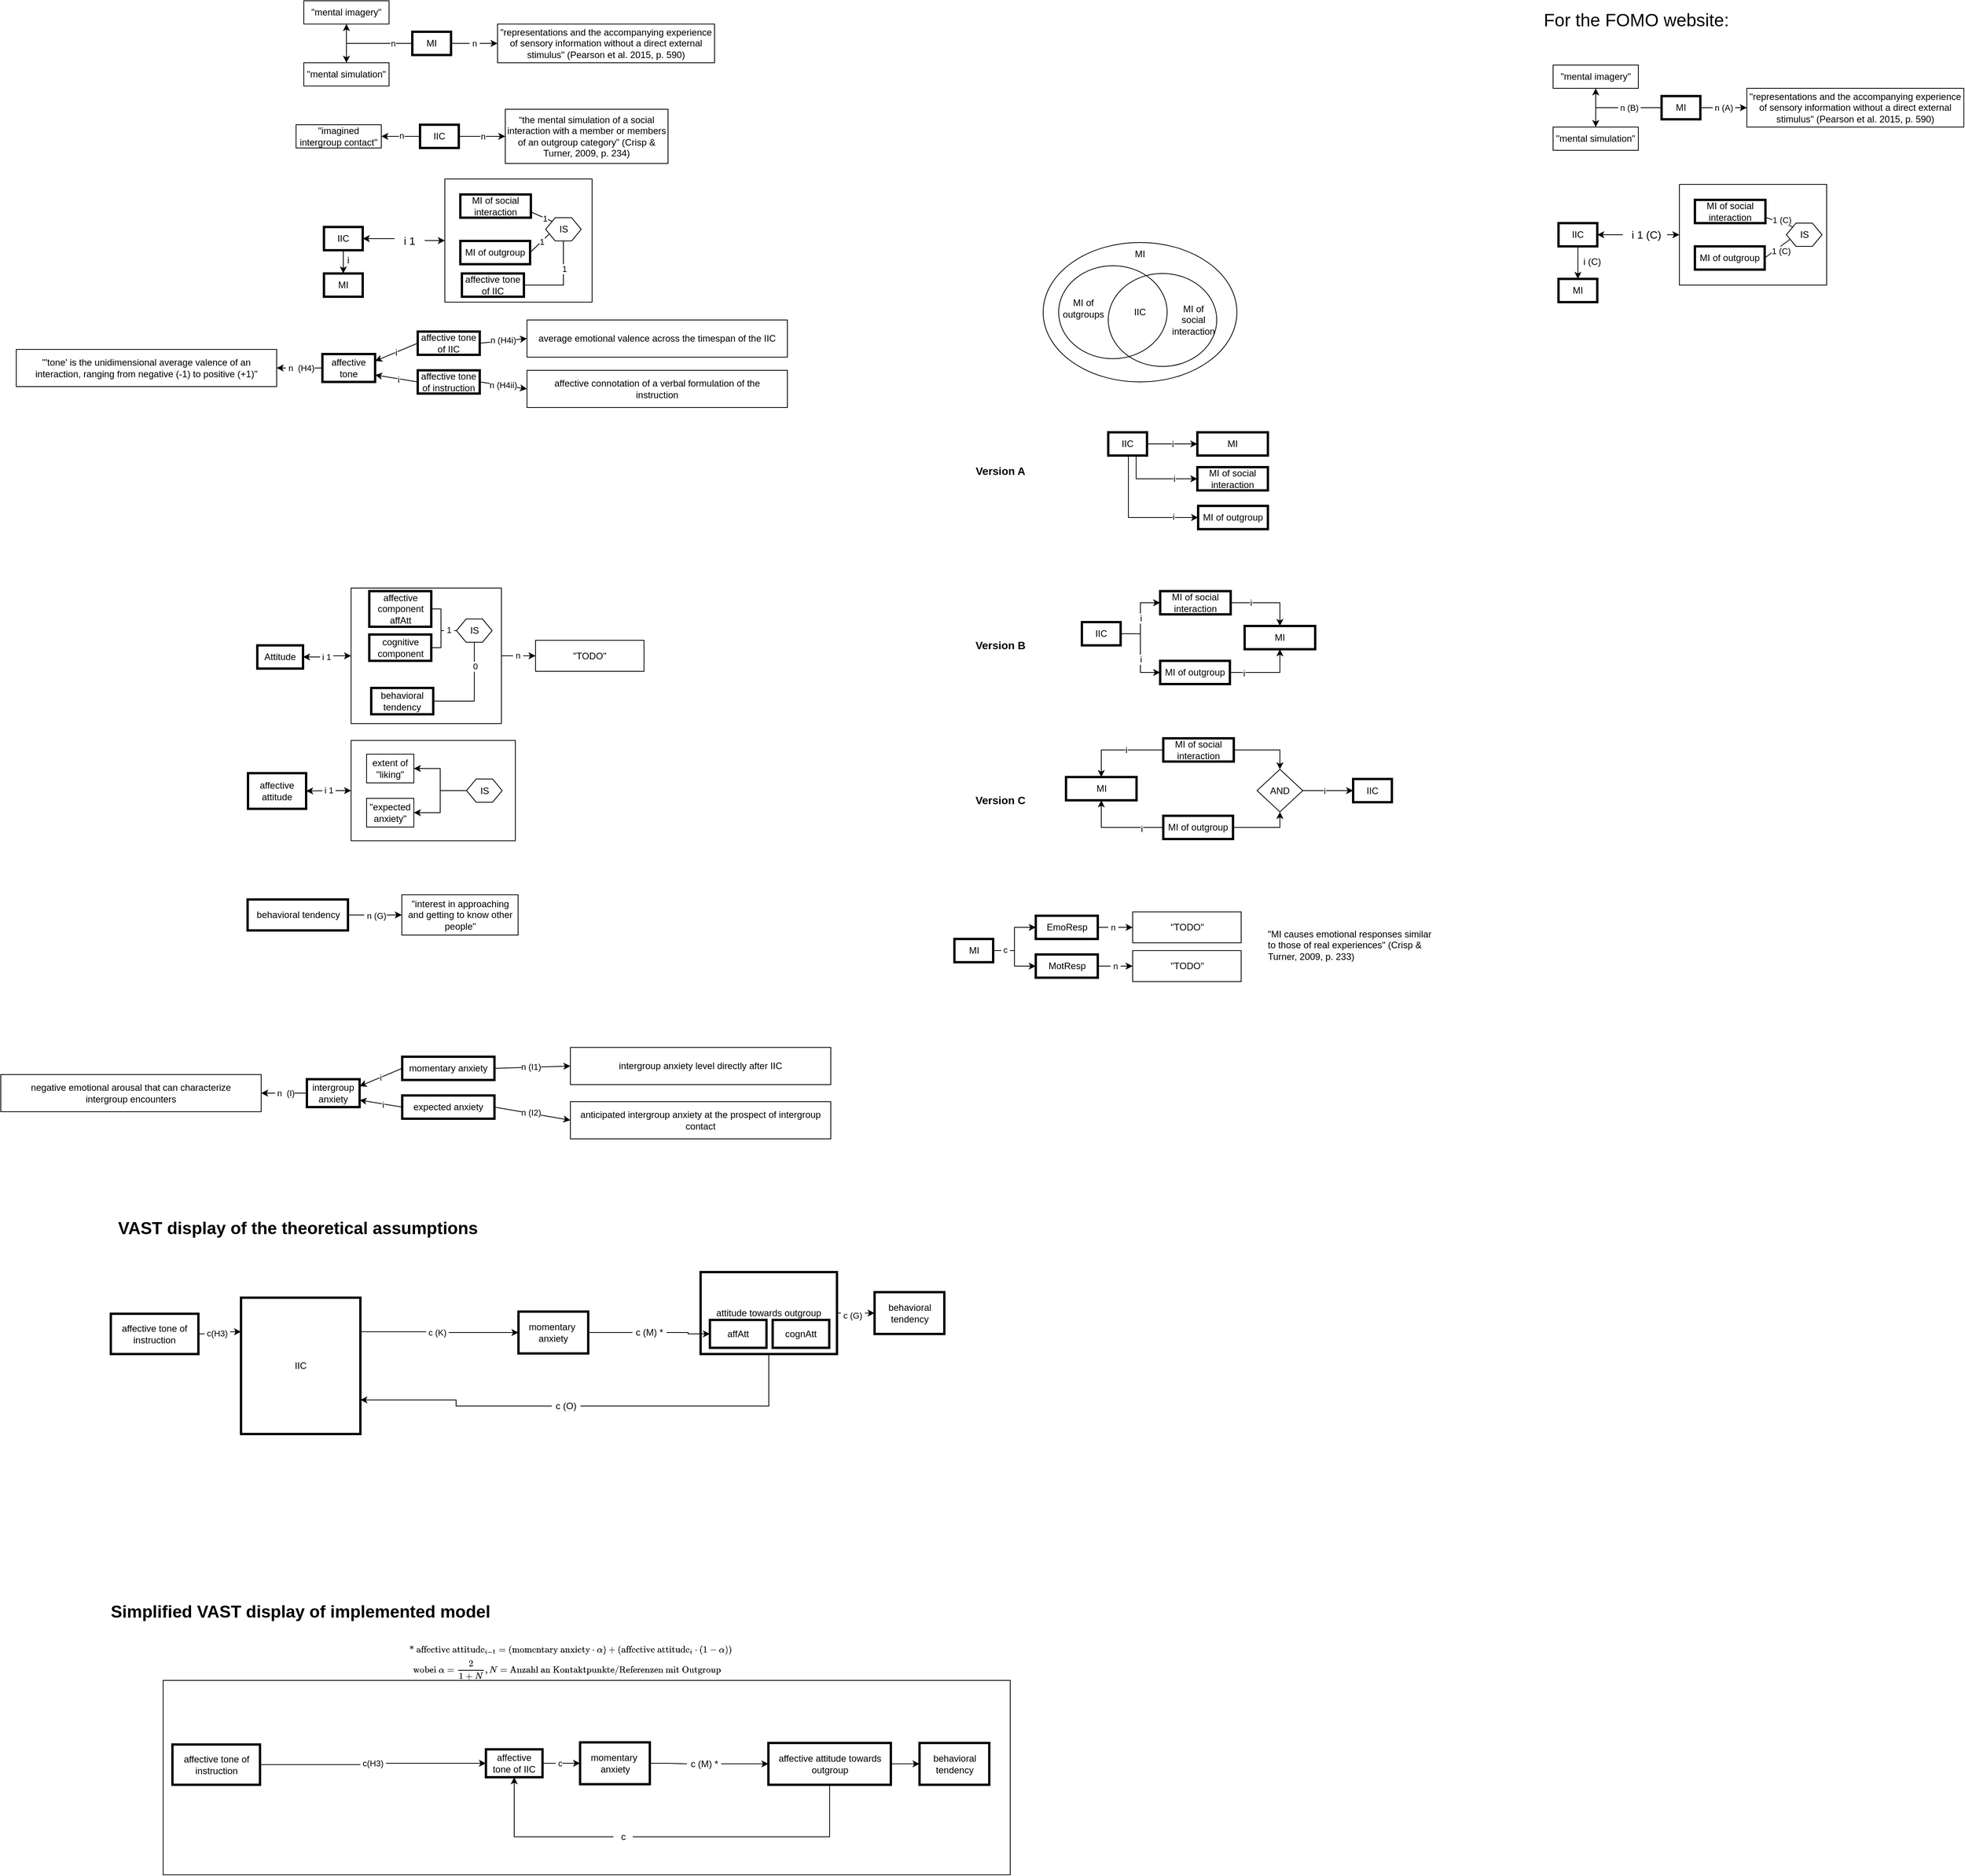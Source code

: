 <mxfile version="23.0.1" type="github">
  <diagram name="Seite-1" id="5yZLBT5A5RAoVS_Xg-lV">
    <mxGraphModel dx="2125" dy="618" grid="0" gridSize="10" guides="1" tooltips="1" connect="1" arrows="1" fold="1" page="1" pageScale="1" pageWidth="827" pageHeight="1169" math="1" shadow="0">
      <root>
        <mxCell id="0" />
        <mxCell id="1" parent="0" />
        <mxCell id="k0RPa9TTd6g5XIO5WT---29" value="IIC" style="rounded=0;whiteSpace=wrap;html=1;strokeWidth=3;" vertex="1" parent="1">
          <mxGeometry x="15" y="1712" width="154" height="176" as="geometry" />
        </mxCell>
        <mxCell id="U7w9YXxzY0TWjTic5yac-33" style="edgeStyle=orthogonalEdgeStyle;rounded=0;orthogonalLoop=1;jettySize=auto;html=1;startArrow=classic;startFill=1;" parent="1" source="U7w9YXxzY0TWjTic5yac-24" target="U7w9YXxzY0TWjTic5yac-34" edge="1">
          <mxGeometry relative="1" as="geometry">
            <mxPoint x="100" y="883.0" as="targetPoint" />
          </mxGeometry>
        </mxCell>
        <mxCell id="U7w9YXxzY0TWjTic5yac-36" value="&amp;nbsp;i 1&amp;nbsp;" style="edgeLabel;html=1;align=center;verticalAlign=middle;resizable=0;points=[];" parent="U7w9YXxzY0TWjTic5yac-33" vertex="1" connectable="0">
          <mxGeometry x="0.002" y="-1" relative="1" as="geometry">
            <mxPoint as="offset" />
          </mxGeometry>
        </mxCell>
        <mxCell id="U7w9YXxzY0TWjTic5yac-37" style="edgeStyle=orthogonalEdgeStyle;rounded=0;orthogonalLoop=1;jettySize=auto;html=1;" parent="1" source="U7w9YXxzY0TWjTic5yac-24" target="U7w9YXxzY0TWjTic5yac-21" edge="1">
          <mxGeometry relative="1" as="geometry" />
        </mxCell>
        <mxCell id="U7w9YXxzY0TWjTic5yac-38" value="&amp;nbsp;n&amp;nbsp;" style="edgeLabel;html=1;align=center;verticalAlign=middle;resizable=0;points=[];" parent="U7w9YXxzY0TWjTic5yac-37" vertex="1" connectable="0">
          <mxGeometry x="-0.078" y="1" relative="1" as="geometry">
            <mxPoint as="offset" />
          </mxGeometry>
        </mxCell>
        <mxCell id="U7w9YXxzY0TWjTic5yac-24" value="" style="rounded=0;whiteSpace=wrap;html=1;" parent="1" vertex="1">
          <mxGeometry x="157" y="796" width="194" height="175" as="geometry" />
        </mxCell>
        <mxCell id="WUrqiauPszfEcTlT8KK8-7" value="" style="rounded=0;whiteSpace=wrap;html=1;" parent="1" vertex="1">
          <mxGeometry x="278" y="268" width="190" height="159" as="geometry" />
        </mxCell>
        <mxCell id="HkP_gd-xjNYq4AOfFM9T-7" style="edgeStyle=orthogonalEdgeStyle;rounded=0;orthogonalLoop=1;jettySize=auto;html=1;" parent="1" source="HkP_gd-xjNYq4AOfFM9T-1" target="HkP_gd-xjNYq4AOfFM9T-5" edge="1">
          <mxGeometry relative="1" as="geometry" />
        </mxCell>
        <mxCell id="HkP_gd-xjNYq4AOfFM9T-8" style="edgeStyle=orthogonalEdgeStyle;rounded=0;orthogonalLoop=1;jettySize=auto;html=1;" parent="1" source="HkP_gd-xjNYq4AOfFM9T-1" target="HkP_gd-xjNYq4AOfFM9T-2" edge="1">
          <mxGeometry relative="1" as="geometry" />
        </mxCell>
        <mxCell id="HkP_gd-xjNYq4AOfFM9T-9" value="n" style="edgeLabel;html=1;align=center;verticalAlign=middle;resizable=0;points=[];" parent="HkP_gd-xjNYq4AOfFM9T-8" vertex="1" connectable="0">
          <mxGeometry x="-0.545" relative="1" as="geometry">
            <mxPoint as="offset" />
          </mxGeometry>
        </mxCell>
        <mxCell id="b0rjAcDf9z5aJyuMgeFr-4" style="edgeStyle=orthogonalEdgeStyle;rounded=0;orthogonalLoop=1;jettySize=auto;html=1;" parent="1" source="HkP_gd-xjNYq4AOfFM9T-1" target="HkP_gd-xjNYq4AOfFM9T-10" edge="1">
          <mxGeometry relative="1" as="geometry" />
        </mxCell>
        <mxCell id="b0rjAcDf9z5aJyuMgeFr-5" value="&amp;nbsp;n&amp;nbsp;" style="edgeLabel;html=1;align=center;verticalAlign=middle;resizable=0;points=[];" parent="b0rjAcDf9z5aJyuMgeFr-4" vertex="1" connectable="0">
          <mxGeometry x="-0.001" relative="1" as="geometry">
            <mxPoint as="offset" />
          </mxGeometry>
        </mxCell>
        <mxCell id="HkP_gd-xjNYq4AOfFM9T-1" value="MI" style="rounded=0;whiteSpace=wrap;html=1;strokeWidth=3;" parent="1" vertex="1">
          <mxGeometry x="236" y="78" width="50" height="30" as="geometry" />
        </mxCell>
        <mxCell id="HkP_gd-xjNYq4AOfFM9T-2" value="&quot;mental imagery&quot;" style="rounded=0;whiteSpace=wrap;html=1;" parent="1" vertex="1">
          <mxGeometry x="96" y="38" width="110" height="30" as="geometry" />
        </mxCell>
        <mxCell id="HkP_gd-xjNYq4AOfFM9T-5" value="&quot;mental simulation&quot;" style="rounded=0;whiteSpace=wrap;html=1;" parent="1" vertex="1">
          <mxGeometry x="96" y="118" width="110" height="30" as="geometry" />
        </mxCell>
        <mxCell id="HkP_gd-xjNYq4AOfFM9T-10" value="&quot;representations and the accompanying experience of sensory information without a direct external stimulus&quot; (Pearson et al. 2015, p. 590)" style="rounded=0;whiteSpace=wrap;html=1;" parent="1" vertex="1">
          <mxGeometry x="346" y="68" width="280" height="50" as="geometry" />
        </mxCell>
        <mxCell id="HkP_gd-xjNYq4AOfFM9T-13" style="edgeStyle=orthogonalEdgeStyle;rounded=0;orthogonalLoop=1;jettySize=auto;html=1;" parent="1" source="HkP_gd-xjNYq4AOfFM9T-11" target="HkP_gd-xjNYq4AOfFM9T-12" edge="1">
          <mxGeometry relative="1" as="geometry" />
        </mxCell>
        <mxCell id="HkP_gd-xjNYq4AOfFM9T-14" value="n" style="edgeLabel;html=1;align=center;verticalAlign=middle;resizable=0;points=[];" parent="HkP_gd-xjNYq4AOfFM9T-13" vertex="1" connectable="0">
          <mxGeometry x="0.033" relative="1" as="geometry">
            <mxPoint as="offset" />
          </mxGeometry>
        </mxCell>
        <mxCell id="HkP_gd-xjNYq4AOfFM9T-16" style="edgeStyle=orthogonalEdgeStyle;rounded=0;orthogonalLoop=1;jettySize=auto;html=1;" parent="1" source="HkP_gd-xjNYq4AOfFM9T-11" target="HkP_gd-xjNYq4AOfFM9T-15" edge="1">
          <mxGeometry relative="1" as="geometry" />
        </mxCell>
        <mxCell id="HkP_gd-xjNYq4AOfFM9T-17" value="n" style="edgeLabel;html=1;align=center;verticalAlign=middle;resizable=0;points=[];" parent="HkP_gd-xjNYq4AOfFM9T-16" vertex="1" connectable="0">
          <mxGeometry x="-0.05" y="-1" relative="1" as="geometry">
            <mxPoint as="offset" />
          </mxGeometry>
        </mxCell>
        <mxCell id="HkP_gd-xjNYq4AOfFM9T-11" value="IIC" style="rounded=0;whiteSpace=wrap;html=1;strokeWidth=3;" parent="1" vertex="1">
          <mxGeometry x="246" y="198" width="50" height="30" as="geometry" />
        </mxCell>
        <mxCell id="HkP_gd-xjNYq4AOfFM9T-12" value="“the mental simulation of a social interaction with a member or members of an outgroup category” (Crisp &amp;amp; Turner, 2009, p. 234)" style="rounded=0;whiteSpace=wrap;html=1;" parent="1" vertex="1">
          <mxGeometry x="356" y="178" width="210" height="70" as="geometry" />
        </mxCell>
        <mxCell id="HkP_gd-xjNYq4AOfFM9T-15" value="&quot;imagined intergroup contact&quot;" style="rounded=0;whiteSpace=wrap;html=1;" parent="1" vertex="1">
          <mxGeometry x="86" y="198" width="110" height="30" as="geometry" />
        </mxCell>
        <mxCell id="HkP_gd-xjNYq4AOfFM9T-21" value="" style="ellipse;whiteSpace=wrap;html=1;" parent="1" vertex="1">
          <mxGeometry x="1050" y="350" width="250" height="180" as="geometry" />
        </mxCell>
        <mxCell id="HkP_gd-xjNYq4AOfFM9T-22" value="" style="ellipse;whiteSpace=wrap;html=1;fillColor=none;" parent="1" vertex="1">
          <mxGeometry x="1070" y="380" width="140" height="120" as="geometry" />
        </mxCell>
        <mxCell id="HkP_gd-xjNYq4AOfFM9T-23" value="" style="ellipse;whiteSpace=wrap;html=1;fillColor=none;" parent="1" vertex="1">
          <mxGeometry x="1134" y="390" width="140" height="120" as="geometry" />
        </mxCell>
        <mxCell id="HkP_gd-xjNYq4AOfFM9T-24" value="MI" style="text;html=1;strokeColor=none;fillColor=none;align=center;verticalAlign=middle;whiteSpace=wrap;rounded=0;" parent="1" vertex="1">
          <mxGeometry x="1145" y="350" width="60" height="30" as="geometry" />
        </mxCell>
        <mxCell id="HkP_gd-xjNYq4AOfFM9T-25" value="MI of social interaction" style="text;html=1;strokeColor=none;fillColor=none;align=center;verticalAlign=middle;whiteSpace=wrap;rounded=0;" parent="1" vertex="1">
          <mxGeometry x="1214" y="435" width="60" height="30" as="geometry" />
        </mxCell>
        <mxCell id="HkP_gd-xjNYq4AOfFM9T-26" value="MI of outgroups" style="text;html=1;strokeColor=none;fillColor=none;align=center;verticalAlign=middle;whiteSpace=wrap;rounded=0;" parent="1" vertex="1">
          <mxGeometry x="1070" y="420" width="64" height="30" as="geometry" />
        </mxCell>
        <mxCell id="HkP_gd-xjNYq4AOfFM9T-27" value="IIC" style="text;html=1;strokeColor=none;fillColor=none;align=center;verticalAlign=middle;whiteSpace=wrap;rounded=0;" parent="1" vertex="1">
          <mxGeometry x="1145" y="425" width="60" height="30" as="geometry" />
        </mxCell>
        <mxCell id="HkP_gd-xjNYq4AOfFM9T-28" value="MI" style="rounded=0;whiteSpace=wrap;html=1;strokeWidth=3;" parent="1" vertex="1">
          <mxGeometry x="1249" y="595" width="91" height="30" as="geometry" />
        </mxCell>
        <mxCell id="HkP_gd-xjNYq4AOfFM9T-30" value="i" style="edgeStyle=orthogonalEdgeStyle;rounded=0;orthogonalLoop=1;jettySize=auto;html=1;" parent="1" source="HkP_gd-xjNYq4AOfFM9T-29" target="HkP_gd-xjNYq4AOfFM9T-28" edge="1">
          <mxGeometry relative="1" as="geometry" />
        </mxCell>
        <mxCell id="HkP_gd-xjNYq4AOfFM9T-33" style="edgeStyle=orthogonalEdgeStyle;rounded=0;orthogonalLoop=1;jettySize=auto;html=1;entryX=0;entryY=0.5;entryDx=0;entryDy=0;" parent="1" source="HkP_gd-xjNYq4AOfFM9T-29" target="HkP_gd-xjNYq4AOfFM9T-31" edge="1">
          <mxGeometry relative="1" as="geometry">
            <Array as="points">
              <mxPoint x="1170" y="655" />
            </Array>
          </mxGeometry>
        </mxCell>
        <mxCell id="HkP_gd-xjNYq4AOfFM9T-35" value="i" style="edgeLabel;html=1;align=center;verticalAlign=middle;resizable=0;points=[];" parent="HkP_gd-xjNYq4AOfFM9T-33" vertex="1" connectable="0">
          <mxGeometry x="0.45" relative="1" as="geometry">
            <mxPoint as="offset" />
          </mxGeometry>
        </mxCell>
        <mxCell id="HkP_gd-xjNYq4AOfFM9T-34" style="edgeStyle=orthogonalEdgeStyle;rounded=0;orthogonalLoop=1;jettySize=auto;html=1;entryX=0;entryY=0.5;entryDx=0;entryDy=0;" parent="1" source="HkP_gd-xjNYq4AOfFM9T-29" target="HkP_gd-xjNYq4AOfFM9T-32" edge="1">
          <mxGeometry relative="1" as="geometry">
            <Array as="points">
              <mxPoint x="1160" y="705" />
            </Array>
          </mxGeometry>
        </mxCell>
        <mxCell id="HkP_gd-xjNYq4AOfFM9T-36" value="i" style="edgeLabel;html=1;align=center;verticalAlign=middle;resizable=0;points=[];" parent="HkP_gd-xjNYq4AOfFM9T-34" vertex="1" connectable="0">
          <mxGeometry x="0.624" y="1" relative="1" as="geometry">
            <mxPoint as="offset" />
          </mxGeometry>
        </mxCell>
        <mxCell id="HkP_gd-xjNYq4AOfFM9T-29" value="IIC" style="rounded=0;whiteSpace=wrap;html=1;strokeWidth=3;" parent="1" vertex="1">
          <mxGeometry x="1134" y="595" width="50" height="30" as="geometry" />
        </mxCell>
        <mxCell id="HkP_gd-xjNYq4AOfFM9T-31" value="MI of social interaction" style="rounded=0;whiteSpace=wrap;html=1;strokeWidth=3;" parent="1" vertex="1">
          <mxGeometry x="1249" y="640" width="91" height="30" as="geometry" />
        </mxCell>
        <mxCell id="HkP_gd-xjNYq4AOfFM9T-32" value="MI of outgroup" style="rounded=0;whiteSpace=wrap;html=1;strokeWidth=3;" parent="1" vertex="1">
          <mxGeometry x="1250" y="690" width="90" height="30" as="geometry" />
        </mxCell>
        <mxCell id="HkP_gd-xjNYq4AOfFM9T-37" value="&lt;b&gt;&lt;font style=&quot;font-size: 14px;&quot;&gt;Version A&lt;/font&gt;&lt;/b&gt;" style="text;html=1;strokeColor=none;fillColor=none;align=center;verticalAlign=middle;whiteSpace=wrap;rounded=0;" parent="1" vertex="1">
          <mxGeometry x="950" y="630" width="90" height="30" as="geometry" />
        </mxCell>
        <mxCell id="HkP_gd-xjNYq4AOfFM9T-38" value="MI" style="rounded=0;whiteSpace=wrap;html=1;strokeWidth=3;" parent="1" vertex="1">
          <mxGeometry x="1310" y="845" width="91" height="30" as="geometry" />
        </mxCell>
        <mxCell id="HkP_gd-xjNYq4AOfFM9T-39" value="i" style="edgeStyle=orthogonalEdgeStyle;rounded=0;orthogonalLoop=1;jettySize=auto;html=1;entryX=0;entryY=0.5;entryDx=0;entryDy=0;" parent="1" source="HkP_gd-xjNYq4AOfFM9T-44" target="HkP_gd-xjNYq4AOfFM9T-45" edge="1">
          <mxGeometry relative="1" as="geometry" />
        </mxCell>
        <mxCell id="HkP_gd-xjNYq4AOfFM9T-40" style="edgeStyle=orthogonalEdgeStyle;rounded=0;orthogonalLoop=1;jettySize=auto;html=1;entryX=1;entryY=0.5;entryDx=0;entryDy=0;startArrow=classic;startFill=1;endArrow=none;endFill=0;exitX=0.5;exitY=0;exitDx=0;exitDy=0;" parent="1" source="HkP_gd-xjNYq4AOfFM9T-38" target="HkP_gd-xjNYq4AOfFM9T-45" edge="1">
          <mxGeometry relative="1" as="geometry" />
        </mxCell>
        <mxCell id="HkP_gd-xjNYq4AOfFM9T-41" value="i" style="edgeLabel;html=1;align=center;verticalAlign=middle;resizable=0;points=[];" parent="HkP_gd-xjNYq4AOfFM9T-40" vertex="1" connectable="0">
          <mxGeometry x="0.45" relative="1" as="geometry">
            <mxPoint as="offset" />
          </mxGeometry>
        </mxCell>
        <mxCell id="HkP_gd-xjNYq4AOfFM9T-42" style="edgeStyle=orthogonalEdgeStyle;rounded=0;orthogonalLoop=1;jettySize=auto;html=1;entryX=1;entryY=0.5;entryDx=0;entryDy=0;startArrow=classic;startFill=1;endArrow=none;endFill=0;exitX=0.5;exitY=1;exitDx=0;exitDy=0;" parent="1" source="HkP_gd-xjNYq4AOfFM9T-38" target="HkP_gd-xjNYq4AOfFM9T-46" edge="1">
          <mxGeometry relative="1" as="geometry" />
        </mxCell>
        <mxCell id="HkP_gd-xjNYq4AOfFM9T-43" value="i" style="edgeLabel;html=1;align=center;verticalAlign=middle;resizable=0;points=[];" parent="HkP_gd-xjNYq4AOfFM9T-42" vertex="1" connectable="0">
          <mxGeometry x="0.624" y="1" relative="1" as="geometry">
            <mxPoint as="offset" />
          </mxGeometry>
        </mxCell>
        <mxCell id="HkP_gd-xjNYq4AOfFM9T-48" style="edgeStyle=orthogonalEdgeStyle;rounded=0;orthogonalLoop=1;jettySize=auto;html=1;entryX=0;entryY=0.5;entryDx=0;entryDy=0;" parent="1" source="HkP_gd-xjNYq4AOfFM9T-44" target="HkP_gd-xjNYq4AOfFM9T-46" edge="1">
          <mxGeometry relative="1" as="geometry" />
        </mxCell>
        <mxCell id="HkP_gd-xjNYq4AOfFM9T-49" value="i" style="edgeLabel;html=1;align=center;verticalAlign=middle;resizable=0;points=[];" parent="HkP_gd-xjNYq4AOfFM9T-48" vertex="1" connectable="0">
          <mxGeometry x="0.139" relative="1" as="geometry">
            <mxPoint y="1" as="offset" />
          </mxGeometry>
        </mxCell>
        <mxCell id="HkP_gd-xjNYq4AOfFM9T-44" value="IIC" style="rounded=0;whiteSpace=wrap;html=1;strokeWidth=3;" parent="1" vertex="1">
          <mxGeometry x="1100" y="840" width="50" height="30" as="geometry" />
        </mxCell>
        <mxCell id="HkP_gd-xjNYq4AOfFM9T-45" value="MI of social interaction" style="rounded=0;whiteSpace=wrap;html=1;strokeWidth=3;" parent="1" vertex="1">
          <mxGeometry x="1201" y="800" width="91" height="30" as="geometry" />
        </mxCell>
        <mxCell id="HkP_gd-xjNYq4AOfFM9T-46" value="MI of outgroup" style="rounded=0;whiteSpace=wrap;html=1;strokeWidth=3;" parent="1" vertex="1">
          <mxGeometry x="1201" y="890" width="90" height="30" as="geometry" />
        </mxCell>
        <mxCell id="HkP_gd-xjNYq4AOfFM9T-47" value="&lt;b&gt;&lt;font style=&quot;font-size: 14px;&quot;&gt;Version B&lt;/font&gt;&lt;/b&gt;" style="text;html=1;strokeColor=none;fillColor=none;align=center;verticalAlign=middle;whiteSpace=wrap;rounded=0;" parent="1" vertex="1">
          <mxGeometry x="950" y="855" width="90" height="30" as="geometry" />
        </mxCell>
        <mxCell id="HkP_gd-xjNYq4AOfFM9T-50" value="MI" style="rounded=0;whiteSpace=wrap;html=1;strokeWidth=3;" parent="1" vertex="1">
          <mxGeometry x="1079.5" y="1040" width="91" height="30" as="geometry" />
        </mxCell>
        <mxCell id="HkP_gd-xjNYq4AOfFM9T-58" value="IIC" style="rounded=0;whiteSpace=wrap;html=1;strokeWidth=3;" parent="1" vertex="1">
          <mxGeometry x="1450" y="1042.5" width="50" height="30" as="geometry" />
        </mxCell>
        <mxCell id="HkP_gd-xjNYq4AOfFM9T-62" style="edgeStyle=orthogonalEdgeStyle;rounded=0;orthogonalLoop=1;jettySize=auto;html=1;entryX=0.5;entryY=0;entryDx=0;entryDy=0;" parent="1" source="HkP_gd-xjNYq4AOfFM9T-59" target="HkP_gd-xjNYq4AOfFM9T-50" edge="1">
          <mxGeometry relative="1" as="geometry" />
        </mxCell>
        <mxCell id="HkP_gd-xjNYq4AOfFM9T-63" value="i" style="edgeLabel;html=1;align=center;verticalAlign=middle;resizable=0;points=[];" parent="HkP_gd-xjNYq4AOfFM9T-62" vertex="1" connectable="0">
          <mxGeometry x="-0.157" relative="1" as="geometry">
            <mxPoint as="offset" />
          </mxGeometry>
        </mxCell>
        <mxCell id="HkP_gd-xjNYq4AOfFM9T-67" style="edgeStyle=orthogonalEdgeStyle;rounded=0;orthogonalLoop=1;jettySize=auto;html=1;entryX=0.5;entryY=0;entryDx=0;entryDy=0;" parent="1" source="HkP_gd-xjNYq4AOfFM9T-59" target="HkP_gd-xjNYq4AOfFM9T-66" edge="1">
          <mxGeometry relative="1" as="geometry" />
        </mxCell>
        <mxCell id="HkP_gd-xjNYq4AOfFM9T-59" value="MI of social interaction" style="rounded=0;whiteSpace=wrap;html=1;strokeWidth=3;" parent="1" vertex="1">
          <mxGeometry x="1205" y="990" width="91" height="30" as="geometry" />
        </mxCell>
        <mxCell id="HkP_gd-xjNYq4AOfFM9T-64" style="edgeStyle=orthogonalEdgeStyle;rounded=0;orthogonalLoop=1;jettySize=auto;html=1;entryX=0.5;entryY=1;entryDx=0;entryDy=0;" parent="1" source="HkP_gd-xjNYq4AOfFM9T-60" target="HkP_gd-xjNYq4AOfFM9T-50" edge="1">
          <mxGeometry relative="1" as="geometry" />
        </mxCell>
        <mxCell id="HkP_gd-xjNYq4AOfFM9T-65" value="i" style="edgeLabel;html=1;align=center;verticalAlign=middle;resizable=0;points=[];" parent="HkP_gd-xjNYq4AOfFM9T-64" vertex="1" connectable="0">
          <mxGeometry x="-0.487" y="2" relative="1" as="geometry">
            <mxPoint x="1" as="offset" />
          </mxGeometry>
        </mxCell>
        <mxCell id="HkP_gd-xjNYq4AOfFM9T-68" style="edgeStyle=orthogonalEdgeStyle;rounded=0;orthogonalLoop=1;jettySize=auto;html=1;entryX=0.5;entryY=1;entryDx=0;entryDy=0;" parent="1" source="HkP_gd-xjNYq4AOfFM9T-60" target="HkP_gd-xjNYq4AOfFM9T-66" edge="1">
          <mxGeometry relative="1" as="geometry" />
        </mxCell>
        <mxCell id="HkP_gd-xjNYq4AOfFM9T-60" value="MI of outgroup" style="rounded=0;whiteSpace=wrap;html=1;strokeWidth=3;" parent="1" vertex="1">
          <mxGeometry x="1205" y="1090" width="90" height="30" as="geometry" />
        </mxCell>
        <mxCell id="HkP_gd-xjNYq4AOfFM9T-61" value="&lt;b&gt;&lt;font style=&quot;font-size: 14px;&quot;&gt;Version C&lt;/font&gt;&lt;/b&gt;" style="text;html=1;strokeColor=none;fillColor=none;align=center;verticalAlign=middle;whiteSpace=wrap;rounded=0;" parent="1" vertex="1">
          <mxGeometry x="950" y="1055" width="90" height="30" as="geometry" />
        </mxCell>
        <mxCell id="HkP_gd-xjNYq4AOfFM9T-70" style="edgeStyle=orthogonalEdgeStyle;rounded=0;orthogonalLoop=1;jettySize=auto;html=1;entryX=0;entryY=0.5;entryDx=0;entryDy=0;" parent="1" source="HkP_gd-xjNYq4AOfFM9T-66" target="HkP_gd-xjNYq4AOfFM9T-58" edge="1">
          <mxGeometry relative="1" as="geometry" />
        </mxCell>
        <mxCell id="HkP_gd-xjNYq4AOfFM9T-71" value="i" style="edgeLabel;html=1;align=center;verticalAlign=middle;resizable=0;points=[];" parent="HkP_gd-xjNYq4AOfFM9T-70" vertex="1" connectable="0">
          <mxGeometry x="-0.139" y="1" relative="1" as="geometry">
            <mxPoint y="1" as="offset" />
          </mxGeometry>
        </mxCell>
        <mxCell id="HkP_gd-xjNYq4AOfFM9T-66" value="AND" style="rhombus;whiteSpace=wrap;html=1;" parent="1" vertex="1">
          <mxGeometry x="1326" y="1030" width="59" height="55" as="geometry" />
        </mxCell>
        <mxCell id="WUrqiauPszfEcTlT8KK8-2" style="edgeStyle=orthogonalEdgeStyle;rounded=0;orthogonalLoop=1;jettySize=auto;html=1;entryX=0;entryY=0.5;entryDx=0;entryDy=0;startArrow=classic;startFill=1;" parent="1" source="WUrqiauPszfEcTlT8KK8-4" target="WUrqiauPszfEcTlT8KK8-7" edge="1">
          <mxGeometry relative="1" as="geometry" />
        </mxCell>
        <mxCell id="WUrqiauPszfEcTlT8KK8-3" value="i" style="edgeLabel;html=1;align=center;verticalAlign=middle;resizable=0;points=[];" parent="WUrqiauPszfEcTlT8KK8-2" vertex="1" connectable="0">
          <mxGeometry x="0.139" relative="1" as="geometry">
            <mxPoint y="1" as="offset" />
          </mxGeometry>
        </mxCell>
        <mxCell id="WUrqiauPszfEcTlT8KK8-9" value="&lt;font style=&quot;font-size: 14px;&quot;&gt;&amp;nbsp; &amp;nbsp;i 1 &amp;nbsp;&amp;nbsp;&lt;/font&gt;" style="edgeLabel;html=1;align=center;verticalAlign=middle;resizable=0;points=[];" parent="WUrqiauPszfEcTlT8KK8-2" vertex="1" connectable="0">
          <mxGeometry x="0.151" relative="1" as="geometry">
            <mxPoint as="offset" />
          </mxGeometry>
        </mxCell>
        <mxCell id="b0rjAcDf9z5aJyuMgeFr-18" style="edgeStyle=orthogonalEdgeStyle;rounded=0;orthogonalLoop=1;jettySize=auto;html=1;" parent="1" source="WUrqiauPszfEcTlT8KK8-4" target="b0rjAcDf9z5aJyuMgeFr-17" edge="1">
          <mxGeometry relative="1" as="geometry" />
        </mxCell>
        <mxCell id="WUrqiauPszfEcTlT8KK8-4" value="IIC" style="rounded=0;whiteSpace=wrap;html=1;strokeWidth=3;" parent="1" vertex="1">
          <mxGeometry x="122" y="330" width="50" height="30" as="geometry" />
        </mxCell>
        <mxCell id="WUrqiauPszfEcTlT8KK8-5" value="MI of social interaction" style="rounded=0;whiteSpace=wrap;html=1;strokeWidth=3;" parent="1" vertex="1">
          <mxGeometry x="298" y="288" width="91" height="30" as="geometry" />
        </mxCell>
        <mxCell id="WUrqiauPszfEcTlT8KK8-6" value="MI of outgroup" style="rounded=0;whiteSpace=wrap;html=1;strokeWidth=3;" parent="1" vertex="1">
          <mxGeometry x="298" y="348" width="90" height="30" as="geometry" />
        </mxCell>
        <mxCell id="WUrqiauPszfEcTlT8KK8-11" style="rounded=0;orthogonalLoop=1;jettySize=auto;html=1;entryX=1;entryY=0.75;entryDx=0;entryDy=0;exitX=0.205;exitY=0.172;exitDx=0;exitDy=0;exitPerimeter=0;endArrow=none;endFill=0;" parent="1" source="WUrqiauPszfEcTlT8KK8-10" target="WUrqiauPszfEcTlT8KK8-5" edge="1">
          <mxGeometry relative="1" as="geometry" />
        </mxCell>
        <mxCell id="WUrqiauPszfEcTlT8KK8-13" value="1" style="edgeLabel;html=1;align=center;verticalAlign=middle;resizable=0;points=[];" parent="WUrqiauPszfEcTlT8KK8-11" vertex="1" connectable="0">
          <mxGeometry x="-0.276" relative="1" as="geometry">
            <mxPoint as="offset" />
          </mxGeometry>
        </mxCell>
        <mxCell id="WUrqiauPszfEcTlT8KK8-12" style="rounded=0;orthogonalLoop=1;jettySize=auto;html=1;exitX=0;exitY=0.75;exitDx=0;exitDy=0;entryX=1;entryY=0.5;entryDx=0;entryDy=0;endArrow=none;endFill=0;" parent="1" source="WUrqiauPszfEcTlT8KK8-10" target="WUrqiauPszfEcTlT8KK8-6" edge="1">
          <mxGeometry relative="1" as="geometry" />
        </mxCell>
        <mxCell id="WUrqiauPszfEcTlT8KK8-14" value="1" style="edgeLabel;html=1;align=center;verticalAlign=middle;resizable=0;points=[];" parent="WUrqiauPszfEcTlT8KK8-12" vertex="1" connectable="0">
          <mxGeometry x="-0.196" relative="1" as="geometry">
            <mxPoint as="offset" />
          </mxGeometry>
        </mxCell>
        <mxCell id="k0RPa9TTd6g5XIO5WT---31" style="edgeStyle=orthogonalEdgeStyle;rounded=0;orthogonalLoop=1;jettySize=auto;html=1;entryX=1;entryY=0.5;entryDx=0;entryDy=0;endArrow=none;endFill=0;" edge="1" parent="1" source="WUrqiauPszfEcTlT8KK8-10" target="k0RPa9TTd6g5XIO5WT---30">
          <mxGeometry relative="1" as="geometry">
            <Array as="points">
              <mxPoint x="431" y="405" />
            </Array>
          </mxGeometry>
        </mxCell>
        <mxCell id="k0RPa9TTd6g5XIO5WT---32" value="1" style="edgeLabel;html=1;align=center;verticalAlign=middle;resizable=0;points=[];" vertex="1" connectable="0" parent="k0RPa9TTd6g5XIO5WT---31">
          <mxGeometry x="-0.344" y="1" relative="1" as="geometry">
            <mxPoint as="offset" />
          </mxGeometry>
        </mxCell>
        <mxCell id="WUrqiauPszfEcTlT8KK8-10" value="IS" style="verticalLabelPosition=middle;verticalAlign=middle;html=1;shape=hexagon;perimeter=hexagonPerimeter2;arcSize=6;size=0.27;align=center;labelPosition=center;" parent="1" vertex="1">
          <mxGeometry x="408" y="318" width="46" height="30" as="geometry" />
        </mxCell>
        <mxCell id="b0rjAcDf9z5aJyuMgeFr-6" style="edgeStyle=orthogonalEdgeStyle;rounded=0;orthogonalLoop=1;jettySize=auto;html=1;" parent="1" source="b0rjAcDf9z5aJyuMgeFr-1" target="b0rjAcDf9z5aJyuMgeFr-3" edge="1">
          <mxGeometry relative="1" as="geometry" />
        </mxCell>
        <mxCell id="b0rjAcDf9z5aJyuMgeFr-15" style="edgeStyle=orthogonalEdgeStyle;rounded=0;orthogonalLoop=1;jettySize=auto;html=1;" parent="1" source="b0rjAcDf9z5aJyuMgeFr-1" target="b0rjAcDf9z5aJyuMgeFr-11" edge="1">
          <mxGeometry relative="1" as="geometry" />
        </mxCell>
        <mxCell id="b0rjAcDf9z5aJyuMgeFr-16" value="&amp;nbsp;c&amp;nbsp;" style="edgeLabel;html=1;align=center;verticalAlign=middle;resizable=0;points=[];" parent="b0rjAcDf9z5aJyuMgeFr-15" vertex="1" connectable="0">
          <mxGeometry x="-0.598" y="1" relative="1" as="geometry">
            <mxPoint as="offset" />
          </mxGeometry>
        </mxCell>
        <mxCell id="b0rjAcDf9z5aJyuMgeFr-1" value="MI" style="rounded=0;whiteSpace=wrap;html=1;strokeWidth=3;" parent="1" vertex="1">
          <mxGeometry x="935.5" y="1249" width="50" height="30" as="geometry" />
        </mxCell>
        <mxCell id="b0rjAcDf9z5aJyuMgeFr-2" value="&quot;TODO&quot;" style="rounded=0;whiteSpace=wrap;html=1;" parent="1" vertex="1">
          <mxGeometry x="1165.5" y="1214" width="140" height="40" as="geometry" />
        </mxCell>
        <mxCell id="b0rjAcDf9z5aJyuMgeFr-9" style="edgeStyle=orthogonalEdgeStyle;rounded=0;orthogonalLoop=1;jettySize=auto;html=1;" parent="1" source="b0rjAcDf9z5aJyuMgeFr-3" target="b0rjAcDf9z5aJyuMgeFr-2" edge="1">
          <mxGeometry relative="1" as="geometry" />
        </mxCell>
        <mxCell id="b0rjAcDf9z5aJyuMgeFr-10" value="&amp;nbsp;n&amp;nbsp;" style="edgeLabel;html=1;align=center;verticalAlign=middle;resizable=0;points=[];" parent="b0rjAcDf9z5aJyuMgeFr-9" vertex="1" connectable="0">
          <mxGeometry x="-0.149" relative="1" as="geometry">
            <mxPoint as="offset" />
          </mxGeometry>
        </mxCell>
        <mxCell id="b0rjAcDf9z5aJyuMgeFr-3" value="EmoResp" style="rounded=0;whiteSpace=wrap;html=1;strokeWidth=3;" parent="1" vertex="1">
          <mxGeometry x="1040.5" y="1219" width="80" height="30" as="geometry" />
        </mxCell>
        <mxCell id="b0rjAcDf9z5aJyuMgeFr-8" value="&lt;span style=&quot;color: rgb(0, 0, 0); font-family: Helvetica; font-size: 12px; font-style: normal; font-variant-ligatures: normal; font-variant-caps: normal; font-weight: 400; letter-spacing: normal; orphans: 2; text-align: center; text-indent: 0px; text-transform: none; widows: 2; word-spacing: 0px; -webkit-text-stroke-width: 0px; background-color: rgb(251, 251, 251); text-decoration-thickness: initial; text-decoration-style: initial; text-decoration-color: initial; float: none; display: inline !important;&quot;&gt;&quot;MI causes emotional responses similar to those of real experiences&quot; (Crisp &amp;amp; Turner, 2009, p. 233)&lt;/span&gt;" style="text;whiteSpace=wrap;html=1;" parent="1" vertex="1">
          <mxGeometry x="1337.5" y="1229" width="220" height="50" as="geometry" />
        </mxCell>
        <mxCell id="b0rjAcDf9z5aJyuMgeFr-13" style="edgeStyle=orthogonalEdgeStyle;rounded=0;orthogonalLoop=1;jettySize=auto;html=1;" parent="1" source="b0rjAcDf9z5aJyuMgeFr-11" target="b0rjAcDf9z5aJyuMgeFr-12" edge="1">
          <mxGeometry relative="1" as="geometry" />
        </mxCell>
        <mxCell id="b0rjAcDf9z5aJyuMgeFr-14" value="&amp;nbsp;n&amp;nbsp;" style="edgeLabel;html=1;align=center;verticalAlign=middle;resizable=0;points=[];" parent="b0rjAcDf9z5aJyuMgeFr-13" vertex="1" connectable="0">
          <mxGeometry x="-0.022" relative="1" as="geometry">
            <mxPoint as="offset" />
          </mxGeometry>
        </mxCell>
        <mxCell id="b0rjAcDf9z5aJyuMgeFr-11" value="MotResp" style="rounded=0;whiteSpace=wrap;html=1;strokeWidth=3;" parent="1" vertex="1">
          <mxGeometry x="1040.5" y="1269" width="80" height="30" as="geometry" />
        </mxCell>
        <mxCell id="b0rjAcDf9z5aJyuMgeFr-12" value="&quot;TODO&quot;" style="rounded=0;whiteSpace=wrap;html=1;" parent="1" vertex="1">
          <mxGeometry x="1165.5" y="1264" width="140" height="40" as="geometry" />
        </mxCell>
        <mxCell id="b0rjAcDf9z5aJyuMgeFr-17" value="MI" style="rounded=0;whiteSpace=wrap;html=1;strokeWidth=3;" parent="1" vertex="1">
          <mxGeometry x="122" y="390" width="50" height="30" as="geometry" />
        </mxCell>
        <mxCell id="b0rjAcDf9z5aJyuMgeFr-19" value="i" style="text;html=1;align=center;verticalAlign=middle;resizable=0;points=[];autosize=1;strokeColor=none;fillColor=none;" parent="1" vertex="1">
          <mxGeometry x="138" y="358" width="30" height="30" as="geometry" />
        </mxCell>
        <mxCell id="U7w9YXxzY0TWjTic5yac-12" style="edgeStyle=orthogonalEdgeStyle;rounded=0;orthogonalLoop=1;jettySize=auto;html=1;entryX=1;entryY=0.5;entryDx=0;entryDy=0;exitX=0;exitY=0.5;exitDx=0;exitDy=0;" parent="1" source="U7w9YXxzY0TWjTic5yac-6" target="U7w9YXxzY0TWjTic5yac-11" edge="1">
          <mxGeometry relative="1" as="geometry">
            <Array as="points">
              <mxPoint x="89" y="512" />
              <mxPoint x="89" y="512" />
            </Array>
          </mxGeometry>
        </mxCell>
        <mxCell id="U7w9YXxzY0TWjTic5yac-13" value="&amp;nbsp;n&amp;nbsp; (H4)" style="edgeLabel;html=1;align=center;verticalAlign=middle;resizable=0;points=[];" parent="U7w9YXxzY0TWjTic5yac-12" vertex="1" connectable="0">
          <mxGeometry x="0.516" relative="1" as="geometry">
            <mxPoint x="15" as="offset" />
          </mxGeometry>
        </mxCell>
        <mxCell id="U7w9YXxzY0TWjTic5yac-6" value="affective tone" style="rounded=0;whiteSpace=wrap;html=1;strokeWidth=3;" parent="1" vertex="1">
          <mxGeometry x="120" y="494" width="68" height="36" as="geometry" />
        </mxCell>
        <mxCell id="U7w9YXxzY0TWjTic5yac-11" value="&quot;&#39;tone&#39; is the unidimensional average valence of an interaction, ranging from negative (-1) to positive (+1)&quot;" style="rounded=0;whiteSpace=wrap;html=1;spacing=12;" parent="1" vertex="1">
          <mxGeometry x="-275" y="488" width="336" height="48" as="geometry" />
        </mxCell>
        <mxCell id="U7w9YXxzY0TWjTic5yac-20" value="affective component affAtt" style="rounded=0;whiteSpace=wrap;html=1;strokeWidth=3;" parent="1" vertex="1">
          <mxGeometry x="180.5" y="800" width="80" height="46" as="geometry" />
        </mxCell>
        <mxCell id="U7w9YXxzY0TWjTic5yac-21" value="&quot;TODO&quot;" style="rounded=0;whiteSpace=wrap;html=1;" parent="1" vertex="1">
          <mxGeometry x="395" y="863.5" width="140" height="40" as="geometry" />
        </mxCell>
        <mxCell id="U7w9YXxzY0TWjTic5yac-25" value="cognitive component" style="rounded=0;whiteSpace=wrap;html=1;strokeWidth=3;" parent="1" vertex="1">
          <mxGeometry x="180.5" y="856" width="80" height="34" as="geometry" />
        </mxCell>
        <mxCell id="U7w9YXxzY0TWjTic5yac-26" value="behavioral tendency" style="rounded=0;whiteSpace=wrap;html=1;strokeWidth=3;" parent="1" vertex="1">
          <mxGeometry x="183" y="925" width="80" height="34" as="geometry" />
        </mxCell>
        <mxCell id="U7w9YXxzY0TWjTic5yac-28" style="edgeStyle=orthogonalEdgeStyle;rounded=0;orthogonalLoop=1;jettySize=auto;html=1;endArrow=none;endFill=0;" parent="1" source="U7w9YXxzY0TWjTic5yac-27" target="U7w9YXxzY0TWjTic5yac-20" edge="1">
          <mxGeometry relative="1" as="geometry" />
        </mxCell>
        <mxCell id="U7w9YXxzY0TWjTic5yac-29" style="edgeStyle=orthogonalEdgeStyle;rounded=0;orthogonalLoop=1;jettySize=auto;html=1;endArrow=none;endFill=0;" parent="1" source="U7w9YXxzY0TWjTic5yac-27" target="U7w9YXxzY0TWjTic5yac-25" edge="1">
          <mxGeometry relative="1" as="geometry" />
        </mxCell>
        <mxCell id="U7w9YXxzY0TWjTic5yac-31" value="&amp;nbsp;1&amp;nbsp;" style="edgeLabel;html=1;align=center;verticalAlign=middle;resizable=0;points=[];" parent="U7w9YXxzY0TWjTic5yac-29" vertex="1" connectable="0">
          <mxGeometry x="-0.641" y="-1" relative="1" as="geometry">
            <mxPoint as="offset" />
          </mxGeometry>
        </mxCell>
        <mxCell id="U7w9YXxzY0TWjTic5yac-30" style="edgeStyle=orthogonalEdgeStyle;rounded=0;orthogonalLoop=1;jettySize=auto;html=1;exitX=0.5;exitY=1;exitDx=0;exitDy=0;entryX=1;entryY=0.5;entryDx=0;entryDy=0;endArrow=none;endFill=0;" parent="1" source="U7w9YXxzY0TWjTic5yac-27" target="U7w9YXxzY0TWjTic5yac-26" edge="1">
          <mxGeometry relative="1" as="geometry">
            <Array as="points" />
          </mxGeometry>
        </mxCell>
        <mxCell id="U7w9YXxzY0TWjTic5yac-32" value="&amp;nbsp;0&amp;nbsp;" style="edgeLabel;html=1;align=center;verticalAlign=middle;resizable=0;points=[];" parent="U7w9YXxzY0TWjTic5yac-30" vertex="1" connectable="0">
          <mxGeometry x="-0.526" y="1" relative="1" as="geometry">
            <mxPoint as="offset" />
          </mxGeometry>
        </mxCell>
        <mxCell id="U7w9YXxzY0TWjTic5yac-27" value="IS" style="verticalLabelPosition=middle;verticalAlign=middle;html=1;shape=hexagon;perimeter=hexagonPerimeter2;arcSize=6;size=0.27;align=center;labelPosition=center;" parent="1" vertex="1">
          <mxGeometry x="293" y="836" width="46" height="30" as="geometry" />
        </mxCell>
        <mxCell id="U7w9YXxzY0TWjTic5yac-34" value="Attitude" style="rounded=0;whiteSpace=wrap;html=1;strokeWidth=3;" parent="1" vertex="1">
          <mxGeometry x="36" y="870" width="59" height="30" as="geometry" />
        </mxCell>
        <mxCell id="U7w9YXxzY0TWjTic5yac-44" style="edgeStyle=orthogonalEdgeStyle;rounded=0;orthogonalLoop=1;jettySize=auto;html=1;" parent="1" source="U7w9YXxzY0TWjTic5yac-42" target="U7w9YXxzY0TWjTic5yac-43" edge="1">
          <mxGeometry relative="1" as="geometry" />
        </mxCell>
        <mxCell id="U7w9YXxzY0TWjTic5yac-45" value="&amp;nbsp;n (G)" style="edgeLabel;html=1;align=center;verticalAlign=middle;resizable=0;points=[];" parent="U7w9YXxzY0TWjTic5yac-44" vertex="1" connectable="0">
          <mxGeometry x="-0.014" y="-1" relative="1" as="geometry">
            <mxPoint as="offset" />
          </mxGeometry>
        </mxCell>
        <mxCell id="U7w9YXxzY0TWjTic5yac-42" value="behavioral tendency" style="rounded=0;whiteSpace=wrap;html=1;strokeWidth=3;" parent="1" vertex="1">
          <mxGeometry x="23.5" y="1198" width="129.5" height="40" as="geometry" />
        </mxCell>
        <mxCell id="U7w9YXxzY0TWjTic5yac-43" value="&quot;interest in approaching and getting to know other people&quot;" style="rounded=0;whiteSpace=wrap;html=1;" parent="1" vertex="1">
          <mxGeometry x="222.5" y="1192" width="150" height="52" as="geometry" />
        </mxCell>
        <mxCell id="U7w9YXxzY0TWjTic5yac-68" value="affective attitude" style="rounded=0;whiteSpace=wrap;html=1;strokeWidth=3;" parent="1" vertex="1">
          <mxGeometry x="24" y="1035" width="75" height="46" as="geometry" />
        </mxCell>
        <mxCell id="U7w9YXxzY0TWjTic5yac-69" value="" style="rounded=0;whiteSpace=wrap;html=1;" parent="1" vertex="1">
          <mxGeometry x="157" y="992.75" width="212" height="129.5" as="geometry" />
        </mxCell>
        <mxCell id="U7w9YXxzY0TWjTic5yac-70" style="edgeStyle=orthogonalEdgeStyle;rounded=0;orthogonalLoop=1;jettySize=auto;html=1;startArrow=classic;startFill=1;" parent="1" source="U7w9YXxzY0TWjTic5yac-69" target="U7w9YXxzY0TWjTic5yac-68" edge="1">
          <mxGeometry relative="1" as="geometry">
            <mxPoint x="108" y="1082" as="targetPoint" />
          </mxGeometry>
        </mxCell>
        <mxCell id="U7w9YXxzY0TWjTic5yac-71" value="&amp;nbsp;i 1&amp;nbsp;" style="edgeLabel;html=1;align=center;verticalAlign=middle;resizable=0;points=[];" parent="U7w9YXxzY0TWjTic5yac-70" vertex="1" connectable="0">
          <mxGeometry x="0.002" y="-1" relative="1" as="geometry">
            <mxPoint as="offset" />
          </mxGeometry>
        </mxCell>
        <mxCell id="U7w9YXxzY0TWjTic5yac-72" value="extent of &quot;liking&quot;" style="rounded=0;whiteSpace=wrap;html=1;" parent="1" vertex="1">
          <mxGeometry x="177" y="1010.5" width="61" height="37" as="geometry" />
        </mxCell>
        <mxCell id="U7w9YXxzY0TWjTic5yac-79" style="edgeStyle=orthogonalEdgeStyle;rounded=0;orthogonalLoop=1;jettySize=auto;html=1;" parent="1" source="U7w9YXxzY0TWjTic5yac-73" target="U7w9YXxzY0TWjTic5yac-72" edge="1">
          <mxGeometry relative="1" as="geometry" />
        </mxCell>
        <mxCell id="U7w9YXxzY0TWjTic5yac-80" style="edgeStyle=orthogonalEdgeStyle;rounded=0;orthogonalLoop=1;jettySize=auto;html=1;" parent="1" source="U7w9YXxzY0TWjTic5yac-73" target="U7w9YXxzY0TWjTic5yac-77" edge="1">
          <mxGeometry relative="1" as="geometry" />
        </mxCell>
        <mxCell id="U7w9YXxzY0TWjTic5yac-73" value="IS" style="verticalLabelPosition=middle;verticalAlign=middle;html=1;shape=hexagon;perimeter=hexagonPerimeter2;arcSize=6;size=0.27;align=center;labelPosition=center;" parent="1" vertex="1">
          <mxGeometry x="306" y="1042.5" width="46" height="30" as="geometry" />
        </mxCell>
        <mxCell id="U7w9YXxzY0TWjTic5yac-77" value="&quot;expected anxiety&quot;" style="rounded=0;whiteSpace=wrap;html=1;" parent="1" vertex="1">
          <mxGeometry x="177" y="1067.5" width="61" height="37" as="geometry" />
        </mxCell>
        <mxCell id="U7w9YXxzY0TWjTic5yac-90" value="" style="rounded=0;whiteSpace=wrap;html=1;" parent="1" vertex="1">
          <mxGeometry x="1871" y="275" width="190" height="130" as="geometry" />
        </mxCell>
        <mxCell id="U7w9YXxzY0TWjTic5yac-91" style="edgeStyle=orthogonalEdgeStyle;rounded=0;orthogonalLoop=1;jettySize=auto;html=1;entryX=0;entryY=0.5;entryDx=0;entryDy=0;startArrow=classic;startFill=1;" parent="1" source="U7w9YXxzY0TWjTic5yac-95" target="U7w9YXxzY0TWjTic5yac-90" edge="1">
          <mxGeometry relative="1" as="geometry" />
        </mxCell>
        <mxCell id="U7w9YXxzY0TWjTic5yac-92" value="i" style="edgeLabel;html=1;align=center;verticalAlign=middle;resizable=0;points=[];" parent="U7w9YXxzY0TWjTic5yac-91" vertex="1" connectable="0">
          <mxGeometry x="0.139" relative="1" as="geometry">
            <mxPoint y="1" as="offset" />
          </mxGeometry>
        </mxCell>
        <mxCell id="U7w9YXxzY0TWjTic5yac-93" value="&lt;font style=&quot;font-size: 14px;&quot;&gt;&amp;nbsp; &amp;nbsp;i 1 (C) &amp;nbsp;&lt;/font&gt;" style="edgeLabel;html=1;align=center;verticalAlign=middle;resizable=0;points=[];" parent="U7w9YXxzY0TWjTic5yac-91" vertex="1" connectable="0">
          <mxGeometry x="0.151" relative="1" as="geometry">
            <mxPoint as="offset" />
          </mxGeometry>
        </mxCell>
        <mxCell id="U7w9YXxzY0TWjTic5yac-94" style="edgeStyle=orthogonalEdgeStyle;rounded=0;orthogonalLoop=1;jettySize=auto;html=1;" parent="1" source="U7w9YXxzY0TWjTic5yac-95" target="U7w9YXxzY0TWjTic5yac-103" edge="1">
          <mxGeometry relative="1" as="geometry" />
        </mxCell>
        <mxCell id="U7w9YXxzY0TWjTic5yac-95" value="IIC" style="rounded=0;whiteSpace=wrap;html=1;strokeWidth=3;" parent="1" vertex="1">
          <mxGeometry x="1715" y="325" width="50" height="30" as="geometry" />
        </mxCell>
        <mxCell id="U7w9YXxzY0TWjTic5yac-96" value="MI of social interaction" style="rounded=0;whiteSpace=wrap;html=1;strokeWidth=3;" parent="1" vertex="1">
          <mxGeometry x="1891" y="295" width="91" height="30" as="geometry" />
        </mxCell>
        <mxCell id="U7w9YXxzY0TWjTic5yac-97" value="MI of outgroup" style="rounded=0;whiteSpace=wrap;html=1;strokeWidth=3;" parent="1" vertex="1">
          <mxGeometry x="1891" y="355" width="90" height="30" as="geometry" />
        </mxCell>
        <mxCell id="U7w9YXxzY0TWjTic5yac-98" style="rounded=0;orthogonalLoop=1;jettySize=auto;html=1;entryX=1;entryY=0.75;entryDx=0;entryDy=0;exitX=0.205;exitY=0.172;exitDx=0;exitDy=0;exitPerimeter=0;endArrow=none;endFill=0;" parent="1" source="U7w9YXxzY0TWjTic5yac-102" target="U7w9YXxzY0TWjTic5yac-96" edge="1">
          <mxGeometry relative="1" as="geometry" />
        </mxCell>
        <mxCell id="U7w9YXxzY0TWjTic5yac-99" value="1 (C)" style="edgeLabel;html=1;align=center;verticalAlign=middle;resizable=0;points=[];" parent="U7w9YXxzY0TWjTic5yac-98" vertex="1" connectable="0">
          <mxGeometry x="-0.276" relative="1" as="geometry">
            <mxPoint x="-2" y="-5" as="offset" />
          </mxGeometry>
        </mxCell>
        <mxCell id="U7w9YXxzY0TWjTic5yac-100" style="rounded=0;orthogonalLoop=1;jettySize=auto;html=1;exitX=0;exitY=0.75;exitDx=0;exitDy=0;entryX=1;entryY=0.5;entryDx=0;entryDy=0;endArrow=none;endFill=0;" parent="1" source="U7w9YXxzY0TWjTic5yac-102" target="U7w9YXxzY0TWjTic5yac-97" edge="1">
          <mxGeometry relative="1" as="geometry" />
        </mxCell>
        <mxCell id="U7w9YXxzY0TWjTic5yac-101" value="1 (C)" style="edgeLabel;html=1;align=center;verticalAlign=middle;resizable=0;points=[];" parent="U7w9YXxzY0TWjTic5yac-100" vertex="1" connectable="0">
          <mxGeometry x="-0.196" relative="1" as="geometry">
            <mxPoint x="1" y="5" as="offset" />
          </mxGeometry>
        </mxCell>
        <mxCell id="U7w9YXxzY0TWjTic5yac-102" value="IS" style="verticalLabelPosition=middle;verticalAlign=middle;html=1;shape=hexagon;perimeter=hexagonPerimeter2;arcSize=6;size=0.27;align=center;labelPosition=center;" parent="1" vertex="1">
          <mxGeometry x="2009" y="325" width="46" height="30" as="geometry" />
        </mxCell>
        <mxCell id="U7w9YXxzY0TWjTic5yac-103" value="MI" style="rounded=0;whiteSpace=wrap;html=1;strokeWidth=3;" parent="1" vertex="1">
          <mxGeometry x="1715" y="397" width="50" height="30" as="geometry" />
        </mxCell>
        <mxCell id="U7w9YXxzY0TWjTic5yac-104" value="i (C)" style="text;html=1;align=center;verticalAlign=middle;resizable=0;points=[];autosize=1;strokeColor=none;fillColor=none;" parent="1" vertex="1">
          <mxGeometry x="1737" y="362" width="41" height="26" as="geometry" />
        </mxCell>
        <mxCell id="U7w9YXxzY0TWjTic5yac-105" style="edgeStyle=orthogonalEdgeStyle;rounded=0;orthogonalLoop=1;jettySize=auto;html=1;" parent="1" source="U7w9YXxzY0TWjTic5yac-110" target="U7w9YXxzY0TWjTic5yac-112" edge="1">
          <mxGeometry relative="1" as="geometry" />
        </mxCell>
        <mxCell id="U7w9YXxzY0TWjTic5yac-106" style="edgeStyle=orthogonalEdgeStyle;rounded=0;orthogonalLoop=1;jettySize=auto;html=1;" parent="1" source="U7w9YXxzY0TWjTic5yac-110" target="U7w9YXxzY0TWjTic5yac-111" edge="1">
          <mxGeometry relative="1" as="geometry" />
        </mxCell>
        <mxCell id="U7w9YXxzY0TWjTic5yac-107" value="&amp;nbsp;n (B)&amp;nbsp;" style="edgeLabel;html=1;align=center;verticalAlign=middle;resizable=0;points=[];" parent="U7w9YXxzY0TWjTic5yac-106" vertex="1" connectable="0">
          <mxGeometry x="-0.545" relative="1" as="geometry">
            <mxPoint x="-17" as="offset" />
          </mxGeometry>
        </mxCell>
        <mxCell id="U7w9YXxzY0TWjTic5yac-108" style="edgeStyle=orthogonalEdgeStyle;rounded=0;orthogonalLoop=1;jettySize=auto;html=1;" parent="1" source="U7w9YXxzY0TWjTic5yac-110" target="U7w9YXxzY0TWjTic5yac-113" edge="1">
          <mxGeometry relative="1" as="geometry" />
        </mxCell>
        <mxCell id="U7w9YXxzY0TWjTic5yac-109" value="&amp;nbsp;n (A)&amp;nbsp;" style="edgeLabel;html=1;align=center;verticalAlign=middle;resizable=0;points=[];" parent="U7w9YXxzY0TWjTic5yac-108" vertex="1" connectable="0">
          <mxGeometry x="-0.001" relative="1" as="geometry">
            <mxPoint as="offset" />
          </mxGeometry>
        </mxCell>
        <mxCell id="U7w9YXxzY0TWjTic5yac-110" value="MI" style="rounded=0;whiteSpace=wrap;html=1;strokeWidth=3;" parent="1" vertex="1">
          <mxGeometry x="1848" y="161" width="50" height="30" as="geometry" />
        </mxCell>
        <mxCell id="U7w9YXxzY0TWjTic5yac-111" value="&quot;mental imagery&quot;" style="rounded=0;whiteSpace=wrap;html=1;" parent="1" vertex="1">
          <mxGeometry x="1708" y="121" width="110" height="30" as="geometry" />
        </mxCell>
        <mxCell id="U7w9YXxzY0TWjTic5yac-112" value="&quot;mental simulation&quot;" style="rounded=0;whiteSpace=wrap;html=1;" parent="1" vertex="1">
          <mxGeometry x="1708" y="201" width="110" height="30" as="geometry" />
        </mxCell>
        <mxCell id="U7w9YXxzY0TWjTic5yac-113" value="&quot;representations and the accompanying experience of sensory information without a direct external stimulus&quot; (Pearson et al. 2015, p. 590)" style="rounded=0;whiteSpace=wrap;html=1;" parent="1" vertex="1">
          <mxGeometry x="1958" y="151" width="280" height="50" as="geometry" />
        </mxCell>
        <mxCell id="U7w9YXxzY0TWjTic5yac-114" value="&lt;font style=&quot;font-size: 23px;&quot;&gt;For the FOMO website:&lt;/font&gt;" style="text;html=1;strokeColor=none;fillColor=none;align=center;verticalAlign=middle;whiteSpace=wrap;rounded=0;" parent="1" vertex="1">
          <mxGeometry x="1657" y="48" width="317" height="30" as="geometry" />
        </mxCell>
        <mxCell id="ZiBh4a0qxdJFFZUhAzvC-4" value="affective tone of IIC" style="rounded=0;whiteSpace=wrap;html=1;strokeWidth=3;" parent="1" vertex="1">
          <mxGeometry x="243" y="465" width="80" height="30" as="geometry" />
        </mxCell>
        <mxCell id="ZiBh4a0qxdJFFZUhAzvC-5" value="affective tone of instruction" style="rounded=0;whiteSpace=wrap;html=1;strokeWidth=3;" parent="1" vertex="1">
          <mxGeometry x="243" y="515" width="80" height="30" as="geometry" />
        </mxCell>
        <mxCell id="ZiBh4a0qxdJFFZUhAzvC-6" value="i" style="endArrow=classic;html=1;rounded=0;exitX=0;exitY=0.5;exitDx=0;exitDy=0;entryX=1;entryY=0.25;entryDx=0;entryDy=0;" parent="1" source="ZiBh4a0qxdJFFZUhAzvC-4" target="U7w9YXxzY0TWjTic5yac-6" edge="1">
          <mxGeometry width="50" height="50" relative="1" as="geometry">
            <mxPoint x="243" y="602" as="sourcePoint" />
            <mxPoint x="293" y="552" as="targetPoint" />
          </mxGeometry>
        </mxCell>
        <mxCell id="ZiBh4a0qxdJFFZUhAzvC-7" value="" style="endArrow=classic;html=1;rounded=0;exitX=0;exitY=0.5;exitDx=0;exitDy=0;entryX=1;entryY=0.75;entryDx=0;entryDy=0;" parent="1" source="ZiBh4a0qxdJFFZUhAzvC-5" target="U7w9YXxzY0TWjTic5yac-6" edge="1">
          <mxGeometry width="50" height="50" relative="1" as="geometry">
            <mxPoint x="253" y="490" as="sourcePoint" />
            <mxPoint x="198" y="513" as="targetPoint" />
          </mxGeometry>
        </mxCell>
        <mxCell id="ZiBh4a0qxdJFFZUhAzvC-10" value="i" style="edgeLabel;html=1;align=center;verticalAlign=middle;resizable=0;points=[];" parent="ZiBh4a0qxdJFFZUhAzvC-7" vertex="1" connectable="0">
          <mxGeometry x="-0.104" y="1" relative="1" as="geometry">
            <mxPoint as="offset" />
          </mxGeometry>
        </mxCell>
        <mxCell id="ZiBh4a0qxdJFFZUhAzvC-8" value="average emotional valence across the timespan of the IIC" style="rounded=0;whiteSpace=wrap;html=1;spacing=12;" parent="1" vertex="1">
          <mxGeometry x="384" y="450" width="336" height="48" as="geometry" />
        </mxCell>
        <mxCell id="ZiBh4a0qxdJFFZUhAzvC-9" value="affective connotation of a verbal formulation of the instruction" style="rounded=0;whiteSpace=wrap;html=1;spacing=12;" parent="1" vertex="1">
          <mxGeometry x="384" y="515" width="336" height="48" as="geometry" />
        </mxCell>
        <mxCell id="ZiBh4a0qxdJFFZUhAzvC-11" value="i" style="endArrow=classic;html=1;rounded=0;exitX=1;exitY=0.5;exitDx=0;exitDy=0;entryX=0;entryY=0.5;entryDx=0;entryDy=0;" parent="1" source="ZiBh4a0qxdJFFZUhAzvC-4" target="ZiBh4a0qxdJFFZUhAzvC-8" edge="1">
          <mxGeometry width="50" height="50" relative="1" as="geometry">
            <mxPoint x="253" y="490" as="sourcePoint" />
            <mxPoint x="198" y="513" as="targetPoint" />
          </mxGeometry>
        </mxCell>
        <mxCell id="ZiBh4a0qxdJFFZUhAzvC-12" value="n (H4i)" style="edgeLabel;html=1;align=center;verticalAlign=middle;resizable=0;points=[];" parent="ZiBh4a0qxdJFFZUhAzvC-11" vertex="1" connectable="0">
          <mxGeometry x="-0.041" y="1" relative="1" as="geometry">
            <mxPoint as="offset" />
          </mxGeometry>
        </mxCell>
        <mxCell id="ZiBh4a0qxdJFFZUhAzvC-13" value="i" style="endArrow=classic;html=1;rounded=0;exitX=1;exitY=0.5;exitDx=0;exitDy=0;entryX=0;entryY=0.5;entryDx=0;entryDy=0;" parent="1" source="ZiBh4a0qxdJFFZUhAzvC-5" target="ZiBh4a0qxdJFFZUhAzvC-9" edge="1">
          <mxGeometry width="50" height="50" relative="1" as="geometry">
            <mxPoint x="333" y="490" as="sourcePoint" />
            <mxPoint x="392" y="485" as="targetPoint" />
          </mxGeometry>
        </mxCell>
        <mxCell id="ZiBh4a0qxdJFFZUhAzvC-14" value="n (H4ii)" style="edgeLabel;html=1;align=center;verticalAlign=middle;resizable=0;points=[];" parent="ZiBh4a0qxdJFFZUhAzvC-13" vertex="1" connectable="0">
          <mxGeometry x="-0.041" y="1" relative="1" as="geometry">
            <mxPoint as="offset" />
          </mxGeometry>
        </mxCell>
        <mxCell id="ZiBh4a0qxdJFFZUhAzvC-19" style="edgeStyle=orthogonalEdgeStyle;rounded=0;orthogonalLoop=1;jettySize=auto;html=1;entryX=1;entryY=0.5;entryDx=0;entryDy=0;exitX=0;exitY=0.5;exitDx=0;exitDy=0;" parent="1" source="ZiBh4a0qxdJFFZUhAzvC-21" target="ZiBh4a0qxdJFFZUhAzvC-22" edge="1">
          <mxGeometry relative="1" as="geometry">
            <Array as="points">
              <mxPoint x="69" y="1448" />
              <mxPoint x="69" y="1448" />
            </Array>
          </mxGeometry>
        </mxCell>
        <mxCell id="ZiBh4a0qxdJFFZUhAzvC-20" value="&amp;nbsp;n&amp;nbsp; (I)" style="edgeLabel;html=1;align=center;verticalAlign=middle;resizable=0;points=[];" parent="ZiBh4a0qxdJFFZUhAzvC-19" vertex="1" connectable="0">
          <mxGeometry x="0.516" relative="1" as="geometry">
            <mxPoint x="15" as="offset" />
          </mxGeometry>
        </mxCell>
        <mxCell id="ZiBh4a0qxdJFFZUhAzvC-21" value="intergroup anxiety" style="rounded=0;whiteSpace=wrap;html=1;strokeWidth=3;" parent="1" vertex="1">
          <mxGeometry x="100" y="1430" width="68" height="36" as="geometry" />
        </mxCell>
        <mxCell id="ZiBh4a0qxdJFFZUhAzvC-22" value="negative emotional arousal that can characterize intergroup encounters&lt;span id=&quot;docs-internal-guid-4884d3d2-7fff-97e4-8baf-24a79c312d7b&quot;&gt;&lt;/span&gt;" style="rounded=0;whiteSpace=wrap;html=1;spacing=12;" parent="1" vertex="1">
          <mxGeometry x="-295" y="1424" width="336" height="48" as="geometry" />
        </mxCell>
        <mxCell id="ZiBh4a0qxdJFFZUhAzvC-23" value="momentary anxiety" style="rounded=0;whiteSpace=wrap;html=1;strokeWidth=3;" parent="1" vertex="1">
          <mxGeometry x="223" y="1401" width="119" height="30" as="geometry" />
        </mxCell>
        <mxCell id="ZiBh4a0qxdJFFZUhAzvC-24" value="expected anxiety" style="rounded=0;whiteSpace=wrap;html=1;strokeWidth=3;" parent="1" vertex="1">
          <mxGeometry x="223" y="1451" width="119" height="30" as="geometry" />
        </mxCell>
        <mxCell id="ZiBh4a0qxdJFFZUhAzvC-25" value="i" style="endArrow=classic;html=1;rounded=0;exitX=0;exitY=0.5;exitDx=0;exitDy=0;entryX=1;entryY=0.25;entryDx=0;entryDy=0;" parent="1" source="ZiBh4a0qxdJFFZUhAzvC-23" target="ZiBh4a0qxdJFFZUhAzvC-21" edge="1">
          <mxGeometry width="50" height="50" relative="1" as="geometry">
            <mxPoint x="223" y="1538" as="sourcePoint" />
            <mxPoint x="273" y="1488" as="targetPoint" />
          </mxGeometry>
        </mxCell>
        <mxCell id="ZiBh4a0qxdJFFZUhAzvC-26" value="" style="endArrow=classic;html=1;rounded=0;exitX=0;exitY=0.5;exitDx=0;exitDy=0;entryX=1;entryY=0.75;entryDx=0;entryDy=0;" parent="1" source="ZiBh4a0qxdJFFZUhAzvC-24" target="ZiBh4a0qxdJFFZUhAzvC-21" edge="1">
          <mxGeometry width="50" height="50" relative="1" as="geometry">
            <mxPoint x="233" y="1426" as="sourcePoint" />
            <mxPoint x="178" y="1449" as="targetPoint" />
          </mxGeometry>
        </mxCell>
        <mxCell id="ZiBh4a0qxdJFFZUhAzvC-27" value="i" style="edgeLabel;html=1;align=center;verticalAlign=middle;resizable=0;points=[];" parent="ZiBh4a0qxdJFFZUhAzvC-26" vertex="1" connectable="0">
          <mxGeometry x="-0.104" y="1" relative="1" as="geometry">
            <mxPoint as="offset" />
          </mxGeometry>
        </mxCell>
        <mxCell id="ZiBh4a0qxdJFFZUhAzvC-28" value="intergroup anxiety level directly after IIC" style="rounded=0;whiteSpace=wrap;html=1;spacing=12;" parent="1" vertex="1">
          <mxGeometry x="440" y="1389" width="336" height="48" as="geometry" />
        </mxCell>
        <mxCell id="ZiBh4a0qxdJFFZUhAzvC-29" value="anticipated intergroup anxiety at the prospect of intergroup contact" style="rounded=0;whiteSpace=wrap;html=1;spacing=12;" parent="1" vertex="1">
          <mxGeometry x="440" y="1459" width="336" height="48" as="geometry" />
        </mxCell>
        <mxCell id="ZiBh4a0qxdJFFZUhAzvC-30" value="i" style="endArrow=classic;html=1;rounded=0;exitX=1;exitY=0.5;exitDx=0;exitDy=0;entryX=0;entryY=0.5;entryDx=0;entryDy=0;" parent="1" source="ZiBh4a0qxdJFFZUhAzvC-23" target="ZiBh4a0qxdJFFZUhAzvC-28" edge="1">
          <mxGeometry width="50" height="50" relative="1" as="geometry">
            <mxPoint x="233" y="1426" as="sourcePoint" />
            <mxPoint x="178" y="1449" as="targetPoint" />
          </mxGeometry>
        </mxCell>
        <mxCell id="ZiBh4a0qxdJFFZUhAzvC-31" value="n (I1)" style="edgeLabel;html=1;align=center;verticalAlign=middle;resizable=0;points=[];" parent="ZiBh4a0qxdJFFZUhAzvC-30" vertex="1" connectable="0">
          <mxGeometry x="-0.041" y="1" relative="1" as="geometry">
            <mxPoint as="offset" />
          </mxGeometry>
        </mxCell>
        <mxCell id="ZiBh4a0qxdJFFZUhAzvC-32" value="i" style="endArrow=classic;html=1;rounded=0;exitX=1;exitY=0.5;exitDx=0;exitDy=0;entryX=0;entryY=0.5;entryDx=0;entryDy=0;" parent="1" source="ZiBh4a0qxdJFFZUhAzvC-24" target="ZiBh4a0qxdJFFZUhAzvC-29" edge="1">
          <mxGeometry width="50" height="50" relative="1" as="geometry">
            <mxPoint x="313" y="1426" as="sourcePoint" />
            <mxPoint x="372" y="1421" as="targetPoint" />
          </mxGeometry>
        </mxCell>
        <mxCell id="ZiBh4a0qxdJFFZUhAzvC-33" value="n (I2)" style="edgeLabel;html=1;align=center;verticalAlign=middle;resizable=0;points=[];" parent="ZiBh4a0qxdJFFZUhAzvC-32" vertex="1" connectable="0">
          <mxGeometry x="-0.041" y="1" relative="1" as="geometry">
            <mxPoint as="offset" />
          </mxGeometry>
        </mxCell>
        <mxCell id="uMaJT4io1jXQAUHvdl5g-8" value="&lt;span style=&quot;font-family: SFMono-Regular, Menlo, Monaco, Consolas, &amp;quot;Liberation Mono&amp;quot;, &amp;quot;Courier New&amp;quot;, monospace; font-size: 10px; font-style: normal; font-variant-ligatures: normal; font-variant-caps: normal; font-weight: 400; letter-spacing: normal; orphans: 2; text-indent: 0px; text-transform: none; widows: 2; word-spacing: 0px; -webkit-text-stroke-width: 0px; background-color: rgb(255, 255, 255); text-decoration-thickness: initial; text-decoration-style: initial; text-decoration-color: initial; float: none; display: inline !important;&quot;&gt;$$\text{* affective attitude}_{i+1} = (\text{momentary anxiety} \cdot \alpha) + (\text{affective attitude}_i \cdot (1- \alpha))$$&lt;/span&gt;" style="text;whiteSpace=wrap;html=1;fontColor=default;fontSize=10;align=left;" parent="1" vertex="1">
          <mxGeometry x="230" y="2144" width="489" height="39" as="geometry" />
        </mxCell>
        <mxCell id="uMaJT4io1jXQAUHvdl5g-9" value="$$\text{wobei } \alpha = \dfrac{2}{1+N}, N = \text{Anzahl an Kontaktpunkte/Referenzen mit Outgroup}$$" style="text;html=1;align=left;verticalAlign=middle;resizable=0;points=[];autosize=1;strokeColor=none;fillColor=none;fontSize=10;" parent="1" vertex="1">
          <mxGeometry x="234.5" y="2180" width="475" height="24" as="geometry" />
        </mxCell>
        <mxCell id="uMaJT4io1jXQAUHvdl5g-14" style="edgeStyle=orthogonalEdgeStyle;rounded=0;orthogonalLoop=1;jettySize=auto;html=1;" parent="1" source="uMaJT4io1jXQAUHvdl5g-16" target="uMaJT4io1jXQAUHvdl5g-20" edge="1">
          <mxGeometry relative="1" as="geometry" />
        </mxCell>
        <mxCell id="uMaJT4io1jXQAUHvdl5g-15" value="&amp;nbsp;c" style="edgeLabel;html=1;align=center;verticalAlign=middle;resizable=0;points=[];" parent="uMaJT4io1jXQAUHvdl5g-14" vertex="1" connectable="0">
          <mxGeometry x="0.012" relative="1" as="geometry">
            <mxPoint x="-4" as="offset" />
          </mxGeometry>
        </mxCell>
        <mxCell id="uMaJT4io1jXQAUHvdl5g-16" value="affective tone of IIC" style="rounded=0;whiteSpace=wrap;html=1;strokeWidth=3;" parent="1" vertex="1">
          <mxGeometry x="331" y="2295" width="73" height="36" as="geometry" />
        </mxCell>
        <mxCell id="uMaJT4io1jXQAUHvdl5g-17" style="edgeStyle=orthogonalEdgeStyle;rounded=0;orthogonalLoop=1;jettySize=auto;html=1;entryX=0;entryY=0.5;entryDx=0;entryDy=0;" parent="1" source="uMaJT4io1jXQAUHvdl5g-19" target="uMaJT4io1jXQAUHvdl5g-16" edge="1">
          <mxGeometry relative="1" as="geometry">
            <mxPoint x="108.5" y="2313.826" as="targetPoint" />
          </mxGeometry>
        </mxCell>
        <mxCell id="uMaJT4io1jXQAUHvdl5g-18" value="&amp;nbsp;c(H3)&amp;nbsp;" style="edgeLabel;html=1;align=center;verticalAlign=middle;resizable=0;points=[];" parent="uMaJT4io1jXQAUHvdl5g-17" vertex="1" connectable="0">
          <mxGeometry x="0.027" y="1" relative="1" as="geometry">
            <mxPoint x="-3" y="1" as="offset" />
          </mxGeometry>
        </mxCell>
        <mxCell id="uMaJT4io1jXQAUHvdl5g-19" value="affective tone of instruction" style="rounded=0;whiteSpace=wrap;html=1;strokeWidth=3;" parent="1" vertex="1">
          <mxGeometry x="-73.5" y="2288.75" width="113" height="52" as="geometry" />
        </mxCell>
        <mxCell id="uMaJT4io1jXQAUHvdl5g-20" value="momentary&amp;nbsp; anxiety" style="rounded=0;whiteSpace=wrap;html=1;strokeWidth=3;" parent="1" vertex="1">
          <mxGeometry x="452.5" y="2286" width="90" height="54" as="geometry" />
        </mxCell>
        <mxCell id="uMaJT4io1jXQAUHvdl5g-24" style="edgeStyle=orthogonalEdgeStyle;rounded=0;orthogonalLoop=1;jettySize=auto;html=1;" parent="1" source="uMaJT4io1jXQAUHvdl5g-26" target="uMaJT4io1jXQAUHvdl5g-27" edge="1">
          <mxGeometry relative="1" as="geometry" />
        </mxCell>
        <mxCell id="uMaJT4io1jXQAUHvdl5g-25" style="edgeStyle=orthogonalEdgeStyle;rounded=0;orthogonalLoop=1;jettySize=auto;html=1;entryX=0.5;entryY=1;entryDx=0;entryDy=0;" parent="1" source="uMaJT4io1jXQAUHvdl5g-30" target="uMaJT4io1jXQAUHvdl5g-16" edge="1">
          <mxGeometry relative="1" as="geometry">
            <mxPoint x="142.5" y="2331.75" as="targetPoint" />
            <Array as="points" />
          </mxGeometry>
        </mxCell>
        <mxCell id="uMaJT4io1jXQAUHvdl5g-26" value="affective attitude towards outgroup" style="rounded=0;whiteSpace=wrap;html=1;strokeWidth=3;" parent="1" vertex="1">
          <mxGeometry x="695.5" y="2286.75" width="158" height="54" as="geometry" />
        </mxCell>
        <mxCell id="uMaJT4io1jXQAUHvdl5g-27" value="behavioral tendency" style="rounded=0;whiteSpace=wrap;html=1;strokeWidth=3;" parent="1" vertex="1">
          <mxGeometry x="890.5" y="2286.75" width="90" height="54" as="geometry" />
        </mxCell>
        <mxCell id="uMaJT4io1jXQAUHvdl5g-28" value="" style="edgeStyle=orthogonalEdgeStyle;rounded=0;orthogonalLoop=1;jettySize=auto;html=1;entryX=0;entryY=0.5;entryDx=0;entryDy=0;" parent="1" source="uMaJT4io1jXQAUHvdl5g-32" target="uMaJT4io1jXQAUHvdl5g-26" edge="1">
          <mxGeometry relative="1" as="geometry">
            <mxPoint x="542.5" y="2313" as="sourcePoint" />
            <mxPoint x="579.5" y="2313.75" as="targetPoint" />
          </mxGeometry>
        </mxCell>
        <mxCell id="uMaJT4io1jXQAUHvdl5g-29" value="" style="edgeStyle=orthogonalEdgeStyle;rounded=0;orthogonalLoop=1;jettySize=auto;html=1;entryX=1;entryY=0.5;entryDx=0;entryDy=0;endArrow=none;endFill=0;" parent="1" source="uMaJT4io1jXQAUHvdl5g-26" target="uMaJT4io1jXQAUHvdl5g-30" edge="1">
          <mxGeometry relative="1" as="geometry">
            <mxPoint x="278.5" y="2407.75" as="targetPoint" />
            <Array as="points">
              <mxPoint x="774.5" y="2407.75" />
            </Array>
            <mxPoint x="774.5" y="2340.75" as="sourcePoint" />
          </mxGeometry>
        </mxCell>
        <mxCell id="uMaJT4io1jXQAUHvdl5g-30" value="c" style="text;html=1;strokeColor=none;fillColor=none;align=center;verticalAlign=middle;whiteSpace=wrap;rounded=0;" parent="1" vertex="1">
          <mxGeometry x="495.5" y="2395" width="25" height="25.75" as="geometry" />
        </mxCell>
        <mxCell id="uMaJT4io1jXQAUHvdl5g-31" value="" style="edgeStyle=orthogonalEdgeStyle;rounded=0;orthogonalLoop=1;jettySize=auto;html=1;entryX=0;entryY=0.5;entryDx=0;entryDy=0;endArrow=none;endFill=0;" parent="1" source="uMaJT4io1jXQAUHvdl5g-20" target="uMaJT4io1jXQAUHvdl5g-32" edge="1">
          <mxGeometry relative="1" as="geometry">
            <mxPoint x="542.5" y="2312.75" as="sourcePoint" />
            <mxPoint x="695.5" y="2313.75" as="targetPoint" />
          </mxGeometry>
        </mxCell>
        <mxCell id="uMaJT4io1jXQAUHvdl5g-32" value="c (M) *" style="text;html=1;strokeColor=none;fillColor=none;align=center;verticalAlign=middle;whiteSpace=wrap;rounded=0;" parent="1" vertex="1">
          <mxGeometry x="590.5" y="2300.88" width="44" height="25.75" as="geometry" />
        </mxCell>
        <mxCell id="uMaJT4io1jXQAUHvdl5g-33" value="" style="rounded=0;whiteSpace=wrap;html=1;fillColor=none;" parent="1" vertex="1">
          <mxGeometry x="-85.5" y="2206" width="1093" height="251" as="geometry" />
        </mxCell>
        <mxCell id="k0RPa9TTd6g5XIO5WT---5" style="edgeStyle=orthogonalEdgeStyle;rounded=0;orthogonalLoop=1;jettySize=auto;html=1;exitX=1;exitY=0.25;exitDx=0;exitDy=0;" edge="1" source="k0RPa9TTd6g5XIO5WT---29" target="k0RPa9TTd6g5XIO5WT---11" parent="1">
          <mxGeometry relative="1" as="geometry">
            <mxPoint x="304" y="1757" as="sourcePoint" />
          </mxGeometry>
        </mxCell>
        <mxCell id="k0RPa9TTd6g5XIO5WT---6" value="&amp;nbsp;c (K)&amp;nbsp;" style="edgeLabel;html=1;align=center;verticalAlign=middle;resizable=0;points=[];" vertex="1" connectable="0" parent="k0RPa9TTd6g5XIO5WT---5">
          <mxGeometry x="0.012" relative="1" as="geometry">
            <mxPoint x="-4" as="offset" />
          </mxGeometry>
        </mxCell>
        <mxCell id="k0RPa9TTd6g5XIO5WT---8" style="edgeStyle=orthogonalEdgeStyle;rounded=0;orthogonalLoop=1;jettySize=auto;html=1;entryX=0;entryY=0.25;entryDx=0;entryDy=0;" edge="1" source="k0RPa9TTd6g5XIO5WT---10" target="k0RPa9TTd6g5XIO5WT---29" parent="1">
          <mxGeometry relative="1" as="geometry" />
        </mxCell>
        <mxCell id="k0RPa9TTd6g5XIO5WT---9" value="&amp;nbsp;c(H3)&amp;nbsp;" style="edgeLabel;html=1;align=center;verticalAlign=middle;resizable=0;points=[];" vertex="1" connectable="0" parent="k0RPa9TTd6g5XIO5WT---8">
          <mxGeometry x="0.027" y="1" relative="1" as="geometry">
            <mxPoint x="-3" y="1" as="offset" />
          </mxGeometry>
        </mxCell>
        <mxCell id="k0RPa9TTd6g5XIO5WT---10" value="affective tone of instruction" style="rounded=0;whiteSpace=wrap;html=1;strokeWidth=3;" vertex="1" parent="1">
          <mxGeometry x="-153" y="1732.75" width="113" height="52" as="geometry" />
        </mxCell>
        <mxCell id="k0RPa9TTd6g5XIO5WT---11" value="momentary&amp;nbsp; anxiety" style="rounded=0;whiteSpace=wrap;html=1;strokeWidth=3;" vertex="1" parent="1">
          <mxGeometry x="373" y="1730" width="90" height="54" as="geometry" />
        </mxCell>
        <mxCell id="k0RPa9TTd6g5XIO5WT---15" style="edgeStyle=orthogonalEdgeStyle;rounded=0;orthogonalLoop=1;jettySize=auto;html=1;" edge="1" source="k0RPa9TTd6g5XIO5WT---17" target="k0RPa9TTd6g5XIO5WT---18" parent="1">
          <mxGeometry relative="1" as="geometry" />
        </mxCell>
        <mxCell id="k0RPa9TTd6g5XIO5WT---33" value="&amp;nbsp;c (G)&amp;nbsp;" style="edgeLabel;html=1;align=center;verticalAlign=middle;resizable=0;points=[];" vertex="1" connectable="0" parent="k0RPa9TTd6g5XIO5WT---15">
          <mxGeometry x="-0.178" y="-3" relative="1" as="geometry">
            <mxPoint as="offset" />
          </mxGeometry>
        </mxCell>
        <mxCell id="k0RPa9TTd6g5XIO5WT---16" style="edgeStyle=orthogonalEdgeStyle;rounded=0;orthogonalLoop=1;jettySize=auto;html=1;entryX=1;entryY=0.75;entryDx=0;entryDy=0;" edge="1" source="k0RPa9TTd6g5XIO5WT---21" target="k0RPa9TTd6g5XIO5WT---29" parent="1">
          <mxGeometry relative="1" as="geometry">
            <mxPoint x="185" y="1855" as="targetPoint" />
            <Array as="points" />
          </mxGeometry>
        </mxCell>
        <mxCell id="k0RPa9TTd6g5XIO5WT---17" value="attitude towards outgroup" style="rounded=0;whiteSpace=wrap;html=1;strokeWidth=3;" vertex="1" parent="1">
          <mxGeometry x="608" y="1679" width="176" height="105.75" as="geometry" />
        </mxCell>
        <mxCell id="k0RPa9TTd6g5XIO5WT---18" value="behavioral tendency" style="rounded=0;whiteSpace=wrap;html=1;strokeWidth=3;" vertex="1" parent="1">
          <mxGeometry x="832.5" y="1704.88" width="90" height="54" as="geometry" />
        </mxCell>
        <mxCell id="k0RPa9TTd6g5XIO5WT---20" value="" style="edgeStyle=orthogonalEdgeStyle;rounded=0;orthogonalLoop=1;jettySize=auto;html=1;entryX=1;entryY=0.5;entryDx=0;entryDy=0;endArrow=none;endFill=0;exitX=0.5;exitY=1;exitDx=0;exitDy=0;" edge="1" source="k0RPa9TTd6g5XIO5WT---17" target="k0RPa9TTd6g5XIO5WT---21" parent="1">
          <mxGeometry relative="1" as="geometry">
            <mxPoint x="199" y="1851.75" as="targetPoint" />
            <Array as="points">
              <mxPoint x="696" y="1852" />
            </Array>
            <mxPoint x="695" y="1784.75" as="sourcePoint" />
          </mxGeometry>
        </mxCell>
        <mxCell id="k0RPa9TTd6g5XIO5WT---21" value="c (O)" style="text;html=1;strokeColor=none;fillColor=none;align=center;verticalAlign=middle;whiteSpace=wrap;rounded=0;" vertex="1" parent="1">
          <mxGeometry x="416" y="1839" width="37" height="25.75" as="geometry" />
        </mxCell>
        <mxCell id="k0RPa9TTd6g5XIO5WT---22" value="" style="edgeStyle=orthogonalEdgeStyle;rounded=0;orthogonalLoop=1;jettySize=auto;html=1;endArrow=classic;endFill=1;" edge="1" source="k0RPa9TTd6g5XIO5WT---23" target="k0RPa9TTd6g5XIO5WT---24" parent="1">
          <mxGeometry relative="1" as="geometry">
            <mxPoint x="463" y="1756.75" as="sourcePoint" />
            <mxPoint x="616" y="1757.75" as="targetPoint" />
          </mxGeometry>
        </mxCell>
        <mxCell id="k0RPa9TTd6g5XIO5WT---24" value="affAtt" style="rounded=0;whiteSpace=wrap;html=1;strokeWidth=3;" vertex="1" parent="1">
          <mxGeometry x="620" y="1740.75" width="73" height="36" as="geometry" />
        </mxCell>
        <mxCell id="k0RPa9TTd6g5XIO5WT---25" value="cognAtt" style="rounded=0;whiteSpace=wrap;html=1;strokeWidth=3;" vertex="1" parent="1">
          <mxGeometry x="701" y="1740.75" width="73" height="36" as="geometry" />
        </mxCell>
        <mxCell id="k0RPa9TTd6g5XIO5WT---28" value="" style="edgeStyle=orthogonalEdgeStyle;rounded=0;orthogonalLoop=1;jettySize=auto;html=1;endArrow=none;endFill=0;" edge="1" parent="1" source="k0RPa9TTd6g5XIO5WT---11" target="k0RPa9TTd6g5XIO5WT---23">
          <mxGeometry relative="1" as="geometry">
            <mxPoint x="463" y="1757" as="sourcePoint" />
            <mxPoint x="620" y="1759" as="targetPoint" />
          </mxGeometry>
        </mxCell>
        <mxCell id="k0RPa9TTd6g5XIO5WT---23" value="c (M) *" style="text;html=1;strokeColor=none;fillColor=none;align=center;verticalAlign=middle;whiteSpace=wrap;rounded=0;" vertex="1" parent="1">
          <mxGeometry x="520" y="1744.13" width="44" height="25.75" as="geometry" />
        </mxCell>
        <mxCell id="k0RPa9TTd6g5XIO5WT---30" value="affective tone of IIC" style="rounded=0;whiteSpace=wrap;html=1;strokeWidth=3;" vertex="1" parent="1">
          <mxGeometry x="300" y="390" width="80" height="30" as="geometry" />
        </mxCell>
        <mxCell id="k0RPa9TTd6g5XIO5WT---34" value="VAST display of the theoretical assumptions" style="text;html=1;strokeColor=none;fillColor=none;align=center;verticalAlign=middle;whiteSpace=wrap;rounded=0;fontSize=22;fontStyle=1" vertex="1" parent="1">
          <mxGeometry x="-151.25" y="1608" width="479" height="30" as="geometry" />
        </mxCell>
        <mxCell id="k0RPa9TTd6g5XIO5WT---35" value="Simplified VAST display of implemented model" style="text;html=1;strokeColor=none;fillColor=none;align=left;verticalAlign=middle;whiteSpace=wrap;rounded=0;fontSize=22;fontStyle=1" vertex="1" parent="1">
          <mxGeometry x="-155" y="2103" width="641" height="30" as="geometry" />
        </mxCell>
      </root>
    </mxGraphModel>
  </diagram>
</mxfile>
